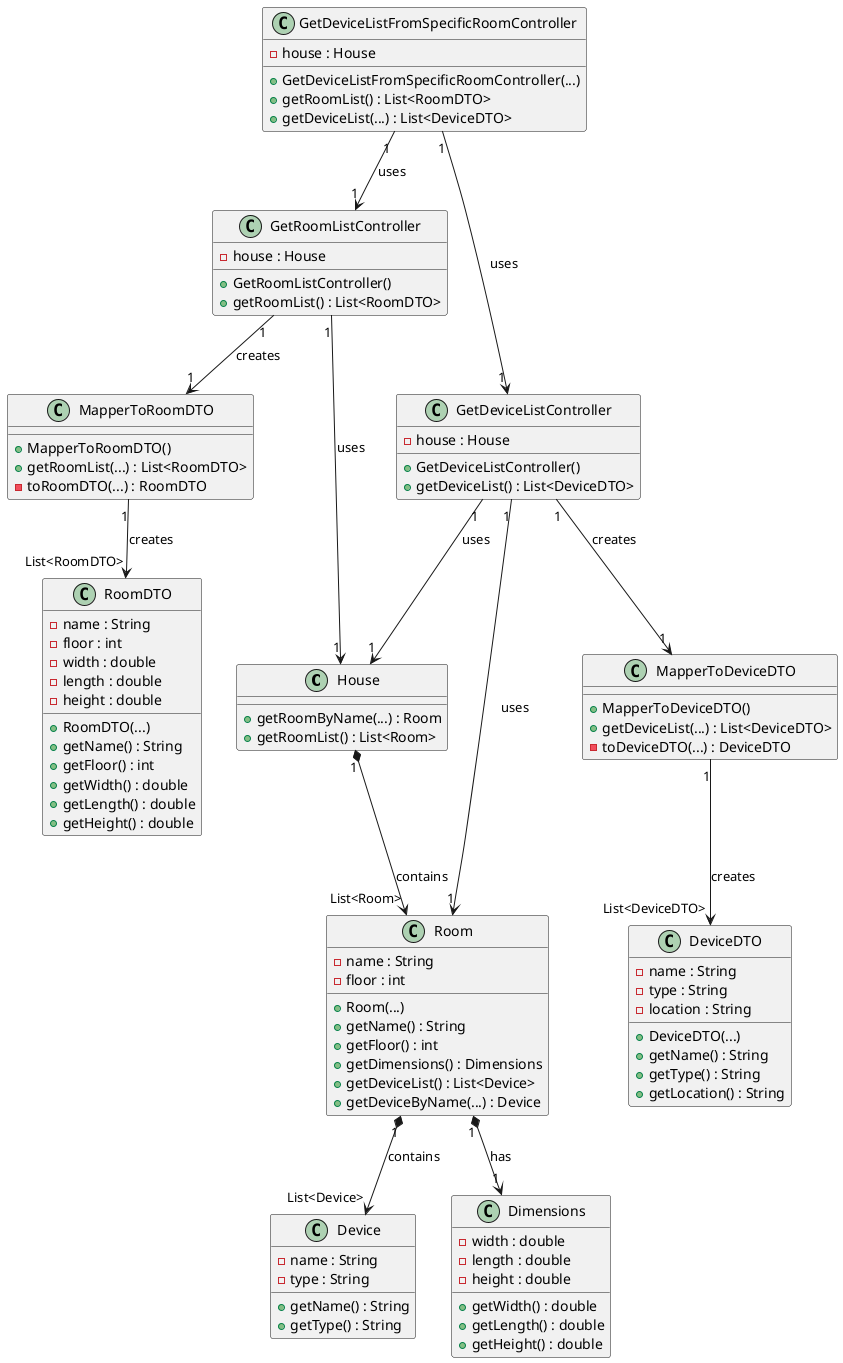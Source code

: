 @startuml

class House {

  + getRoomByName(...) : Room
  + getRoomList() : List<Room>
}

class GetRoomListController {
    - house : House

    + GetRoomListController()
    + getRoomList() : List<RoomDTO>
}

class GetDeviceListController {
    - house : House

    + GetDeviceListController()
    + getDeviceList() : List<DeviceDTO>
}

class GetDeviceListFromSpecificRoomController {
    - house : House

    + GetDeviceListFromSpecificRoomController(...)
    + getRoomList() : List<RoomDTO>
    + getDeviceList(...) : List<DeviceDTO>
}

class MapperToRoomDTO {

    + MapperToRoomDTO()
    + getRoomList(...) : List<RoomDTO>
    - toRoomDTO(...) : RoomDTO
}

class MapperToDeviceDTO {

    + MapperToDeviceDTO()
    + getDeviceList(...) : List<DeviceDTO>
    - toDeviceDTO(...) : DeviceDTO
}

class RoomDTO {
    - name : String
    - floor : int
    - width : double
    - length : double
    - height : double

    + RoomDTO(...)
    + getName() : String
    + getFloor() : int
    + getWidth() : double
    + getLength() : double
    + getHeight() : double
}

class DeviceDTO {
    - name : String
    - type : String
    - location : String

    + DeviceDTO(...)
    + getName() : String
    + getType() : String
    + getLocation() : String
}

class Room {
    - name : String
    - floor : int

    + Room(...)
    + getName() : String
    + getFloor() : int
    + getDimensions() : Dimensions
    + getDeviceList() : List<Device>
    + getDeviceByName(...) : Device
}

class Device {
    - name : String
    - type : String

    + getName() : String
    + getType() : String
}

class Dimensions {
    - width : double
    - length : double
    - height : double

    + getWidth() : double
    + getLength() : double
    + getHeight() : double
}

GetDeviceListFromSpecificRoomController "1" --> "1" GetRoomListController : uses
GetRoomListController "1" ---> "1" House : uses
GetRoomListController "1" --> "1" MapperToRoomDTO : creates
MapperToRoomDTO "1" --> "List<RoomDTO>" RoomDTO : creates
GetDeviceListFromSpecificRoomController "1" --> "1" GetDeviceListController : uses
GetDeviceListController "1" --> "1" House : uses
GetDeviceListController "1" --> "1" Room : uses
GetDeviceListController "1" --> "1" MapperToDeviceDTO : creates
MapperToDeviceDTO "1" --> "List<DeviceDTO>" DeviceDTO : creates
Room "1" *--> "1" Dimensions : has
House "1" *--> "List<Room>" Room : contains
Room "1" *--> "List<Device>" Device : contains

@enduml